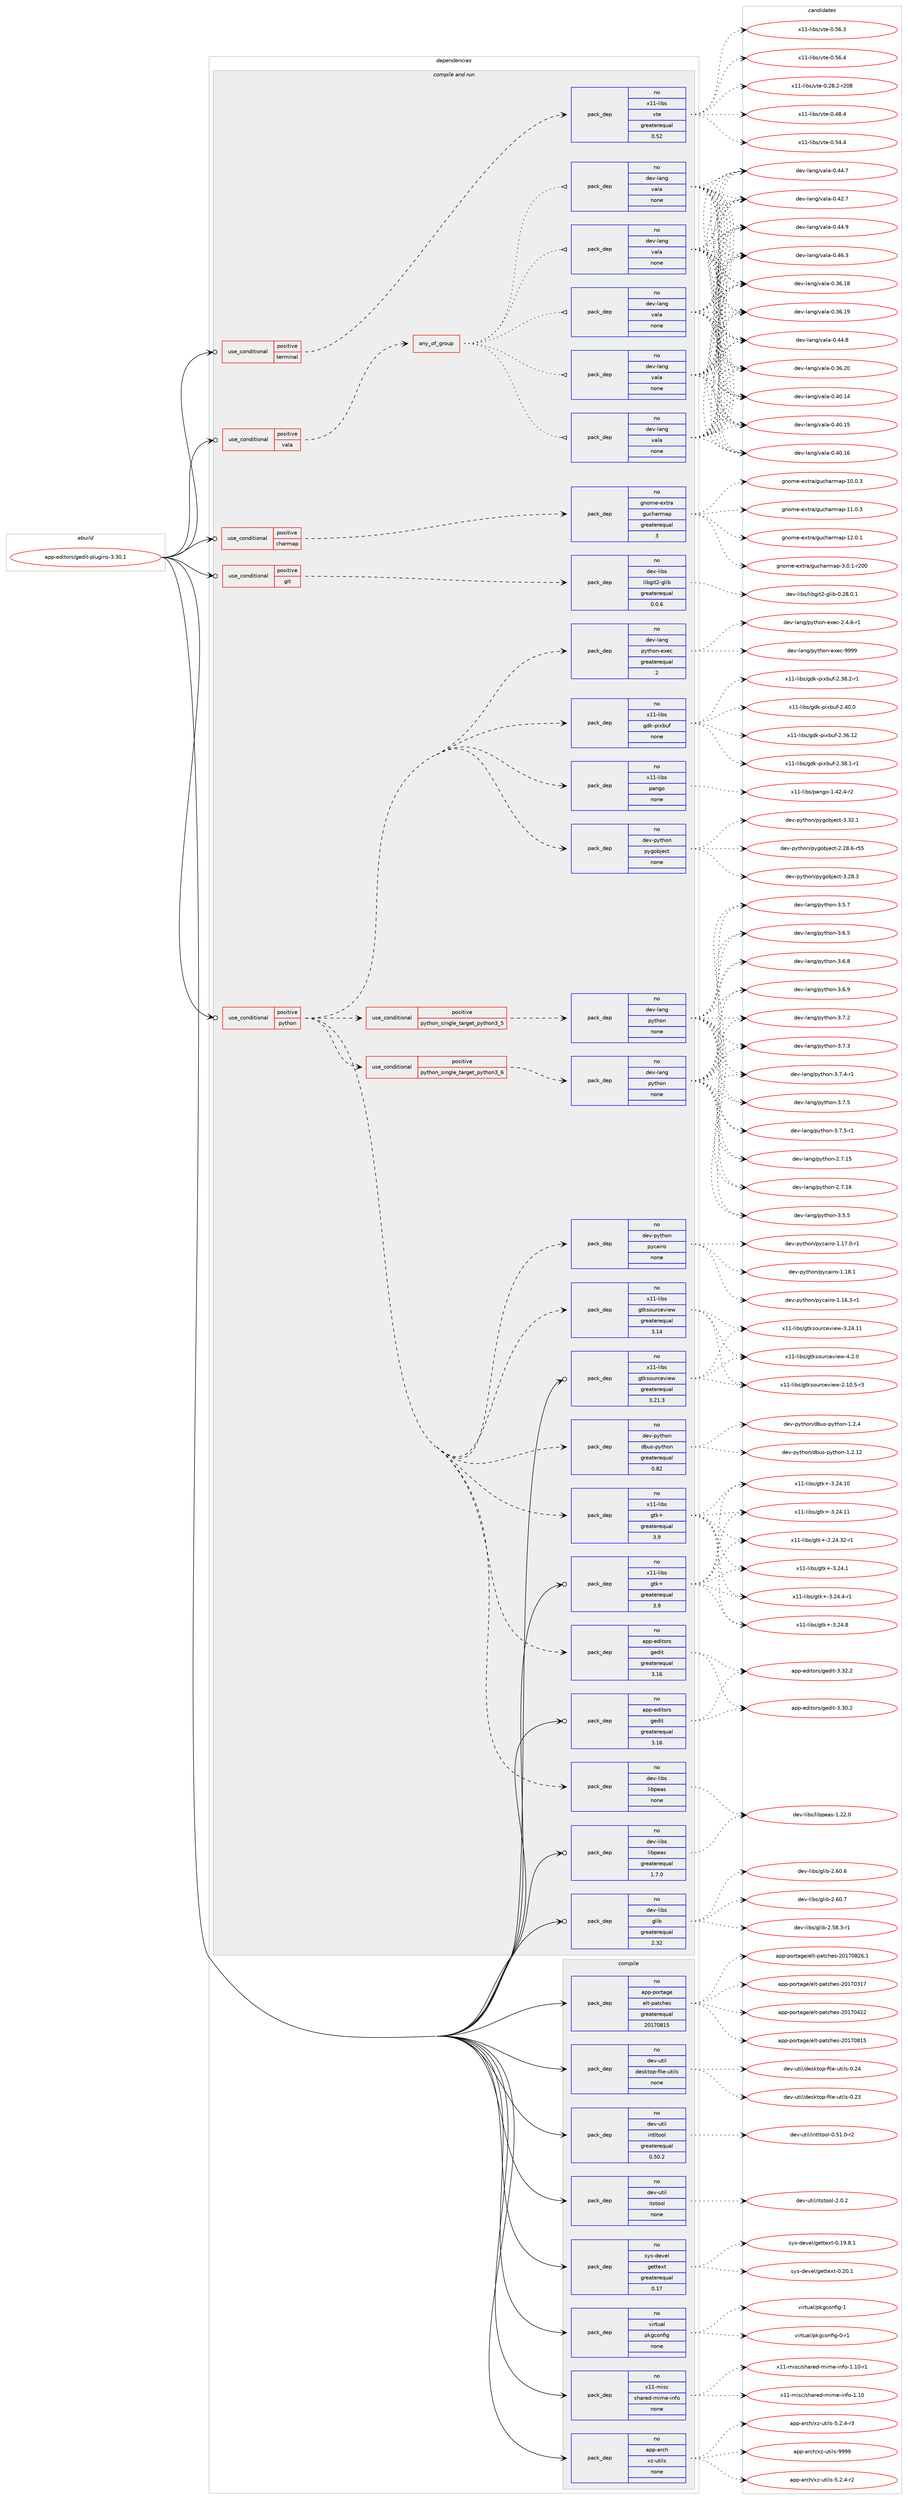 digraph prolog {

# *************
# Graph options
# *************

newrank=true;
concentrate=true;
compound=true;
graph [rankdir=LR,fontname=Helvetica,fontsize=10,ranksep=1.5];#, ranksep=2.5, nodesep=0.2];
edge  [arrowhead=vee];
node  [fontname=Helvetica,fontsize=10];

# **********
# The ebuild
# **********

subgraph cluster_leftcol {
color=gray;
rank=same;
label=<<i>ebuild</i>>;
id [label="app-editors/gedit-plugins-3.30.1", color=red, width=4, href="../app-editors/gedit-plugins-3.30.1.svg"];
}

# ****************
# The dependencies
# ****************

subgraph cluster_midcol {
color=gray;
label=<<i>dependencies</i>>;
subgraph cluster_compile {
fillcolor="#eeeeee";
style=filled;
label=<<i>compile</i>>;
subgraph pack357494 {
dependency480846 [label=<<TABLE BORDER="0" CELLBORDER="1" CELLSPACING="0" CELLPADDING="4" WIDTH="220"><TR><TD ROWSPAN="6" CELLPADDING="30">pack_dep</TD></TR><TR><TD WIDTH="110">no</TD></TR><TR><TD>app-arch</TD></TR><TR><TD>xz-utils</TD></TR><TR><TD>none</TD></TR><TR><TD></TD></TR></TABLE>>, shape=none, color=blue];
}
id:e -> dependency480846:w [weight=20,style="solid",arrowhead="vee"];
subgraph pack357495 {
dependency480847 [label=<<TABLE BORDER="0" CELLBORDER="1" CELLSPACING="0" CELLPADDING="4" WIDTH="220"><TR><TD ROWSPAN="6" CELLPADDING="30">pack_dep</TD></TR><TR><TD WIDTH="110">no</TD></TR><TR><TD>app-portage</TD></TR><TR><TD>elt-patches</TD></TR><TR><TD>greaterequal</TD></TR><TR><TD>20170815</TD></TR></TABLE>>, shape=none, color=blue];
}
id:e -> dependency480847:w [weight=20,style="solid",arrowhead="vee"];
subgraph pack357496 {
dependency480848 [label=<<TABLE BORDER="0" CELLBORDER="1" CELLSPACING="0" CELLPADDING="4" WIDTH="220"><TR><TD ROWSPAN="6" CELLPADDING="30">pack_dep</TD></TR><TR><TD WIDTH="110">no</TD></TR><TR><TD>dev-util</TD></TR><TR><TD>desktop-file-utils</TD></TR><TR><TD>none</TD></TR><TR><TD></TD></TR></TABLE>>, shape=none, color=blue];
}
id:e -> dependency480848:w [weight=20,style="solid",arrowhead="vee"];
subgraph pack357497 {
dependency480849 [label=<<TABLE BORDER="0" CELLBORDER="1" CELLSPACING="0" CELLPADDING="4" WIDTH="220"><TR><TD ROWSPAN="6" CELLPADDING="30">pack_dep</TD></TR><TR><TD WIDTH="110">no</TD></TR><TR><TD>dev-util</TD></TR><TR><TD>intltool</TD></TR><TR><TD>greaterequal</TD></TR><TR><TD>0.50.2</TD></TR></TABLE>>, shape=none, color=blue];
}
id:e -> dependency480849:w [weight=20,style="solid",arrowhead="vee"];
subgraph pack357498 {
dependency480850 [label=<<TABLE BORDER="0" CELLBORDER="1" CELLSPACING="0" CELLPADDING="4" WIDTH="220"><TR><TD ROWSPAN="6" CELLPADDING="30">pack_dep</TD></TR><TR><TD WIDTH="110">no</TD></TR><TR><TD>dev-util</TD></TR><TR><TD>itstool</TD></TR><TR><TD>none</TD></TR><TR><TD></TD></TR></TABLE>>, shape=none, color=blue];
}
id:e -> dependency480850:w [weight=20,style="solid",arrowhead="vee"];
subgraph pack357499 {
dependency480851 [label=<<TABLE BORDER="0" CELLBORDER="1" CELLSPACING="0" CELLPADDING="4" WIDTH="220"><TR><TD ROWSPAN="6" CELLPADDING="30">pack_dep</TD></TR><TR><TD WIDTH="110">no</TD></TR><TR><TD>sys-devel</TD></TR><TR><TD>gettext</TD></TR><TR><TD>greaterequal</TD></TR><TR><TD>0.17</TD></TR></TABLE>>, shape=none, color=blue];
}
id:e -> dependency480851:w [weight=20,style="solid",arrowhead="vee"];
subgraph pack357500 {
dependency480852 [label=<<TABLE BORDER="0" CELLBORDER="1" CELLSPACING="0" CELLPADDING="4" WIDTH="220"><TR><TD ROWSPAN="6" CELLPADDING="30">pack_dep</TD></TR><TR><TD WIDTH="110">no</TD></TR><TR><TD>virtual</TD></TR><TR><TD>pkgconfig</TD></TR><TR><TD>none</TD></TR><TR><TD></TD></TR></TABLE>>, shape=none, color=blue];
}
id:e -> dependency480852:w [weight=20,style="solid",arrowhead="vee"];
subgraph pack357501 {
dependency480853 [label=<<TABLE BORDER="0" CELLBORDER="1" CELLSPACING="0" CELLPADDING="4" WIDTH="220"><TR><TD ROWSPAN="6" CELLPADDING="30">pack_dep</TD></TR><TR><TD WIDTH="110">no</TD></TR><TR><TD>x11-misc</TD></TR><TR><TD>shared-mime-info</TD></TR><TR><TD>none</TD></TR><TR><TD></TD></TR></TABLE>>, shape=none, color=blue];
}
id:e -> dependency480853:w [weight=20,style="solid",arrowhead="vee"];
}
subgraph cluster_compileandrun {
fillcolor="#eeeeee";
style=filled;
label=<<i>compile and run</i>>;
subgraph cond114602 {
dependency480854 [label=<<TABLE BORDER="0" CELLBORDER="1" CELLSPACING="0" CELLPADDING="4"><TR><TD ROWSPAN="3" CELLPADDING="10">use_conditional</TD></TR><TR><TD>positive</TD></TR><TR><TD>charmap</TD></TR></TABLE>>, shape=none, color=red];
subgraph pack357502 {
dependency480855 [label=<<TABLE BORDER="0" CELLBORDER="1" CELLSPACING="0" CELLPADDING="4" WIDTH="220"><TR><TD ROWSPAN="6" CELLPADDING="30">pack_dep</TD></TR><TR><TD WIDTH="110">no</TD></TR><TR><TD>gnome-extra</TD></TR><TR><TD>gucharmap</TD></TR><TR><TD>greaterequal</TD></TR><TR><TD>3</TD></TR></TABLE>>, shape=none, color=blue];
}
dependency480854:e -> dependency480855:w [weight=20,style="dashed",arrowhead="vee"];
}
id:e -> dependency480854:w [weight=20,style="solid",arrowhead="odotvee"];
subgraph cond114603 {
dependency480856 [label=<<TABLE BORDER="0" CELLBORDER="1" CELLSPACING="0" CELLPADDING="4"><TR><TD ROWSPAN="3" CELLPADDING="10">use_conditional</TD></TR><TR><TD>positive</TD></TR><TR><TD>git</TD></TR></TABLE>>, shape=none, color=red];
subgraph pack357503 {
dependency480857 [label=<<TABLE BORDER="0" CELLBORDER="1" CELLSPACING="0" CELLPADDING="4" WIDTH="220"><TR><TD ROWSPAN="6" CELLPADDING="30">pack_dep</TD></TR><TR><TD WIDTH="110">no</TD></TR><TR><TD>dev-libs</TD></TR><TR><TD>libgit2-glib</TD></TR><TR><TD>greaterequal</TD></TR><TR><TD>0.0.6</TD></TR></TABLE>>, shape=none, color=blue];
}
dependency480856:e -> dependency480857:w [weight=20,style="dashed",arrowhead="vee"];
}
id:e -> dependency480856:w [weight=20,style="solid",arrowhead="odotvee"];
subgraph cond114604 {
dependency480858 [label=<<TABLE BORDER="0" CELLBORDER="1" CELLSPACING="0" CELLPADDING="4"><TR><TD ROWSPAN="3" CELLPADDING="10">use_conditional</TD></TR><TR><TD>positive</TD></TR><TR><TD>python</TD></TR></TABLE>>, shape=none, color=red];
subgraph cond114605 {
dependency480859 [label=<<TABLE BORDER="0" CELLBORDER="1" CELLSPACING="0" CELLPADDING="4"><TR><TD ROWSPAN="3" CELLPADDING="10">use_conditional</TD></TR><TR><TD>positive</TD></TR><TR><TD>python_single_target_python3_5</TD></TR></TABLE>>, shape=none, color=red];
subgraph pack357504 {
dependency480860 [label=<<TABLE BORDER="0" CELLBORDER="1" CELLSPACING="0" CELLPADDING="4" WIDTH="220"><TR><TD ROWSPAN="6" CELLPADDING="30">pack_dep</TD></TR><TR><TD WIDTH="110">no</TD></TR><TR><TD>dev-lang</TD></TR><TR><TD>python</TD></TR><TR><TD>none</TD></TR><TR><TD></TD></TR></TABLE>>, shape=none, color=blue];
}
dependency480859:e -> dependency480860:w [weight=20,style="dashed",arrowhead="vee"];
}
dependency480858:e -> dependency480859:w [weight=20,style="dashed",arrowhead="vee"];
subgraph cond114606 {
dependency480861 [label=<<TABLE BORDER="0" CELLBORDER="1" CELLSPACING="0" CELLPADDING="4"><TR><TD ROWSPAN="3" CELLPADDING="10">use_conditional</TD></TR><TR><TD>positive</TD></TR><TR><TD>python_single_target_python3_6</TD></TR></TABLE>>, shape=none, color=red];
subgraph pack357505 {
dependency480862 [label=<<TABLE BORDER="0" CELLBORDER="1" CELLSPACING="0" CELLPADDING="4" WIDTH="220"><TR><TD ROWSPAN="6" CELLPADDING="30">pack_dep</TD></TR><TR><TD WIDTH="110">no</TD></TR><TR><TD>dev-lang</TD></TR><TR><TD>python</TD></TR><TR><TD>none</TD></TR><TR><TD></TD></TR></TABLE>>, shape=none, color=blue];
}
dependency480861:e -> dependency480862:w [weight=20,style="dashed",arrowhead="vee"];
}
dependency480858:e -> dependency480861:w [weight=20,style="dashed",arrowhead="vee"];
subgraph pack357506 {
dependency480863 [label=<<TABLE BORDER="0" CELLBORDER="1" CELLSPACING="0" CELLPADDING="4" WIDTH="220"><TR><TD ROWSPAN="6" CELLPADDING="30">pack_dep</TD></TR><TR><TD WIDTH="110">no</TD></TR><TR><TD>dev-lang</TD></TR><TR><TD>python-exec</TD></TR><TR><TD>greaterequal</TD></TR><TR><TD>2</TD></TR></TABLE>>, shape=none, color=blue];
}
dependency480858:e -> dependency480863:w [weight=20,style="dashed",arrowhead="vee"];
subgraph pack357507 {
dependency480864 [label=<<TABLE BORDER="0" CELLBORDER="1" CELLSPACING="0" CELLPADDING="4" WIDTH="220"><TR><TD ROWSPAN="6" CELLPADDING="30">pack_dep</TD></TR><TR><TD WIDTH="110">no</TD></TR><TR><TD>app-editors</TD></TR><TR><TD>gedit</TD></TR><TR><TD>greaterequal</TD></TR><TR><TD>3.16</TD></TR></TABLE>>, shape=none, color=blue];
}
dependency480858:e -> dependency480864:w [weight=20,style="dashed",arrowhead="vee"];
subgraph pack357508 {
dependency480865 [label=<<TABLE BORDER="0" CELLBORDER="1" CELLSPACING="0" CELLPADDING="4" WIDTH="220"><TR><TD ROWSPAN="6" CELLPADDING="30">pack_dep</TD></TR><TR><TD WIDTH="110">no</TD></TR><TR><TD>dev-libs</TD></TR><TR><TD>libpeas</TD></TR><TR><TD>none</TD></TR><TR><TD></TD></TR></TABLE>>, shape=none, color=blue];
}
dependency480858:e -> dependency480865:w [weight=20,style="dashed",arrowhead="vee"];
subgraph pack357509 {
dependency480866 [label=<<TABLE BORDER="0" CELLBORDER="1" CELLSPACING="0" CELLPADDING="4" WIDTH="220"><TR><TD ROWSPAN="6" CELLPADDING="30">pack_dep</TD></TR><TR><TD WIDTH="110">no</TD></TR><TR><TD>dev-python</TD></TR><TR><TD>dbus-python</TD></TR><TR><TD>greaterequal</TD></TR><TR><TD>0.82</TD></TR></TABLE>>, shape=none, color=blue];
}
dependency480858:e -> dependency480866:w [weight=20,style="dashed",arrowhead="vee"];
subgraph pack357510 {
dependency480867 [label=<<TABLE BORDER="0" CELLBORDER="1" CELLSPACING="0" CELLPADDING="4" WIDTH="220"><TR><TD ROWSPAN="6" CELLPADDING="30">pack_dep</TD></TR><TR><TD WIDTH="110">no</TD></TR><TR><TD>dev-python</TD></TR><TR><TD>pycairo</TD></TR><TR><TD>none</TD></TR><TR><TD></TD></TR></TABLE>>, shape=none, color=blue];
}
dependency480858:e -> dependency480867:w [weight=20,style="dashed",arrowhead="vee"];
subgraph pack357511 {
dependency480868 [label=<<TABLE BORDER="0" CELLBORDER="1" CELLSPACING="0" CELLPADDING="4" WIDTH="220"><TR><TD ROWSPAN="6" CELLPADDING="30">pack_dep</TD></TR><TR><TD WIDTH="110">no</TD></TR><TR><TD>dev-python</TD></TR><TR><TD>pygobject</TD></TR><TR><TD>none</TD></TR><TR><TD></TD></TR></TABLE>>, shape=none, color=blue];
}
dependency480858:e -> dependency480868:w [weight=20,style="dashed",arrowhead="vee"];
subgraph pack357512 {
dependency480869 [label=<<TABLE BORDER="0" CELLBORDER="1" CELLSPACING="0" CELLPADDING="4" WIDTH="220"><TR><TD ROWSPAN="6" CELLPADDING="30">pack_dep</TD></TR><TR><TD WIDTH="110">no</TD></TR><TR><TD>x11-libs</TD></TR><TR><TD>gtk+</TD></TR><TR><TD>greaterequal</TD></TR><TR><TD>3.9</TD></TR></TABLE>>, shape=none, color=blue];
}
dependency480858:e -> dependency480869:w [weight=20,style="dashed",arrowhead="vee"];
subgraph pack357513 {
dependency480870 [label=<<TABLE BORDER="0" CELLBORDER="1" CELLSPACING="0" CELLPADDING="4" WIDTH="220"><TR><TD ROWSPAN="6" CELLPADDING="30">pack_dep</TD></TR><TR><TD WIDTH="110">no</TD></TR><TR><TD>x11-libs</TD></TR><TR><TD>gtksourceview</TD></TR><TR><TD>greaterequal</TD></TR><TR><TD>3.14</TD></TR></TABLE>>, shape=none, color=blue];
}
dependency480858:e -> dependency480870:w [weight=20,style="dashed",arrowhead="vee"];
subgraph pack357514 {
dependency480871 [label=<<TABLE BORDER="0" CELLBORDER="1" CELLSPACING="0" CELLPADDING="4" WIDTH="220"><TR><TD ROWSPAN="6" CELLPADDING="30">pack_dep</TD></TR><TR><TD WIDTH="110">no</TD></TR><TR><TD>x11-libs</TD></TR><TR><TD>pango</TD></TR><TR><TD>none</TD></TR><TR><TD></TD></TR></TABLE>>, shape=none, color=blue];
}
dependency480858:e -> dependency480871:w [weight=20,style="dashed",arrowhead="vee"];
subgraph pack357515 {
dependency480872 [label=<<TABLE BORDER="0" CELLBORDER="1" CELLSPACING="0" CELLPADDING="4" WIDTH="220"><TR><TD ROWSPAN="6" CELLPADDING="30">pack_dep</TD></TR><TR><TD WIDTH="110">no</TD></TR><TR><TD>x11-libs</TD></TR><TR><TD>gdk-pixbuf</TD></TR><TR><TD>none</TD></TR><TR><TD></TD></TR></TABLE>>, shape=none, color=blue];
}
dependency480858:e -> dependency480872:w [weight=20,style="dashed",arrowhead="vee"];
}
id:e -> dependency480858:w [weight=20,style="solid",arrowhead="odotvee"];
subgraph cond114607 {
dependency480873 [label=<<TABLE BORDER="0" CELLBORDER="1" CELLSPACING="0" CELLPADDING="4"><TR><TD ROWSPAN="3" CELLPADDING="10">use_conditional</TD></TR><TR><TD>positive</TD></TR><TR><TD>terminal</TD></TR></TABLE>>, shape=none, color=red];
subgraph pack357516 {
dependency480874 [label=<<TABLE BORDER="0" CELLBORDER="1" CELLSPACING="0" CELLPADDING="4" WIDTH="220"><TR><TD ROWSPAN="6" CELLPADDING="30">pack_dep</TD></TR><TR><TD WIDTH="110">no</TD></TR><TR><TD>x11-libs</TD></TR><TR><TD>vte</TD></TR><TR><TD>greaterequal</TD></TR><TR><TD>0.52</TD></TR></TABLE>>, shape=none, color=blue];
}
dependency480873:e -> dependency480874:w [weight=20,style="dashed",arrowhead="vee"];
}
id:e -> dependency480873:w [weight=20,style="solid",arrowhead="odotvee"];
subgraph cond114608 {
dependency480875 [label=<<TABLE BORDER="0" CELLBORDER="1" CELLSPACING="0" CELLPADDING="4"><TR><TD ROWSPAN="3" CELLPADDING="10">use_conditional</TD></TR><TR><TD>positive</TD></TR><TR><TD>vala</TD></TR></TABLE>>, shape=none, color=red];
subgraph any8444 {
dependency480876 [label=<<TABLE BORDER="0" CELLBORDER="1" CELLSPACING="0" CELLPADDING="4"><TR><TD CELLPADDING="10">any_of_group</TD></TR></TABLE>>, shape=none, color=red];subgraph pack357517 {
dependency480877 [label=<<TABLE BORDER="0" CELLBORDER="1" CELLSPACING="0" CELLPADDING="4" WIDTH="220"><TR><TD ROWSPAN="6" CELLPADDING="30">pack_dep</TD></TR><TR><TD WIDTH="110">no</TD></TR><TR><TD>dev-lang</TD></TR><TR><TD>vala</TD></TR><TR><TD>none</TD></TR><TR><TD></TD></TR></TABLE>>, shape=none, color=blue];
}
dependency480876:e -> dependency480877:w [weight=20,style="dotted",arrowhead="oinv"];
subgraph pack357518 {
dependency480878 [label=<<TABLE BORDER="0" CELLBORDER="1" CELLSPACING="0" CELLPADDING="4" WIDTH="220"><TR><TD ROWSPAN="6" CELLPADDING="30">pack_dep</TD></TR><TR><TD WIDTH="110">no</TD></TR><TR><TD>dev-lang</TD></TR><TR><TD>vala</TD></TR><TR><TD>none</TD></TR><TR><TD></TD></TR></TABLE>>, shape=none, color=blue];
}
dependency480876:e -> dependency480878:w [weight=20,style="dotted",arrowhead="oinv"];
subgraph pack357519 {
dependency480879 [label=<<TABLE BORDER="0" CELLBORDER="1" CELLSPACING="0" CELLPADDING="4" WIDTH="220"><TR><TD ROWSPAN="6" CELLPADDING="30">pack_dep</TD></TR><TR><TD WIDTH="110">no</TD></TR><TR><TD>dev-lang</TD></TR><TR><TD>vala</TD></TR><TR><TD>none</TD></TR><TR><TD></TD></TR></TABLE>>, shape=none, color=blue];
}
dependency480876:e -> dependency480879:w [weight=20,style="dotted",arrowhead="oinv"];
subgraph pack357520 {
dependency480880 [label=<<TABLE BORDER="0" CELLBORDER="1" CELLSPACING="0" CELLPADDING="4" WIDTH="220"><TR><TD ROWSPAN="6" CELLPADDING="30">pack_dep</TD></TR><TR><TD WIDTH="110">no</TD></TR><TR><TD>dev-lang</TD></TR><TR><TD>vala</TD></TR><TR><TD>none</TD></TR><TR><TD></TD></TR></TABLE>>, shape=none, color=blue];
}
dependency480876:e -> dependency480880:w [weight=20,style="dotted",arrowhead="oinv"];
subgraph pack357521 {
dependency480881 [label=<<TABLE BORDER="0" CELLBORDER="1" CELLSPACING="0" CELLPADDING="4" WIDTH="220"><TR><TD ROWSPAN="6" CELLPADDING="30">pack_dep</TD></TR><TR><TD WIDTH="110">no</TD></TR><TR><TD>dev-lang</TD></TR><TR><TD>vala</TD></TR><TR><TD>none</TD></TR><TR><TD></TD></TR></TABLE>>, shape=none, color=blue];
}
dependency480876:e -> dependency480881:w [weight=20,style="dotted",arrowhead="oinv"];
}
dependency480875:e -> dependency480876:w [weight=20,style="dashed",arrowhead="vee"];
}
id:e -> dependency480875:w [weight=20,style="solid",arrowhead="odotvee"];
subgraph pack357522 {
dependency480882 [label=<<TABLE BORDER="0" CELLBORDER="1" CELLSPACING="0" CELLPADDING="4" WIDTH="220"><TR><TD ROWSPAN="6" CELLPADDING="30">pack_dep</TD></TR><TR><TD WIDTH="110">no</TD></TR><TR><TD>app-editors</TD></TR><TR><TD>gedit</TD></TR><TR><TD>greaterequal</TD></TR><TR><TD>3.16</TD></TR></TABLE>>, shape=none, color=blue];
}
id:e -> dependency480882:w [weight=20,style="solid",arrowhead="odotvee"];
subgraph pack357523 {
dependency480883 [label=<<TABLE BORDER="0" CELLBORDER="1" CELLSPACING="0" CELLPADDING="4" WIDTH="220"><TR><TD ROWSPAN="6" CELLPADDING="30">pack_dep</TD></TR><TR><TD WIDTH="110">no</TD></TR><TR><TD>dev-libs</TD></TR><TR><TD>glib</TD></TR><TR><TD>greaterequal</TD></TR><TR><TD>2.32</TD></TR></TABLE>>, shape=none, color=blue];
}
id:e -> dependency480883:w [weight=20,style="solid",arrowhead="odotvee"];
subgraph pack357524 {
dependency480884 [label=<<TABLE BORDER="0" CELLBORDER="1" CELLSPACING="0" CELLPADDING="4" WIDTH="220"><TR><TD ROWSPAN="6" CELLPADDING="30">pack_dep</TD></TR><TR><TD WIDTH="110">no</TD></TR><TR><TD>dev-libs</TD></TR><TR><TD>libpeas</TD></TR><TR><TD>greaterequal</TD></TR><TR><TD>1.7.0</TD></TR></TABLE>>, shape=none, color=blue];
}
id:e -> dependency480884:w [weight=20,style="solid",arrowhead="odotvee"];
subgraph pack357525 {
dependency480885 [label=<<TABLE BORDER="0" CELLBORDER="1" CELLSPACING="0" CELLPADDING="4" WIDTH="220"><TR><TD ROWSPAN="6" CELLPADDING="30">pack_dep</TD></TR><TR><TD WIDTH="110">no</TD></TR><TR><TD>x11-libs</TD></TR><TR><TD>gtk+</TD></TR><TR><TD>greaterequal</TD></TR><TR><TD>3.9</TD></TR></TABLE>>, shape=none, color=blue];
}
id:e -> dependency480885:w [weight=20,style="solid",arrowhead="odotvee"];
subgraph pack357526 {
dependency480886 [label=<<TABLE BORDER="0" CELLBORDER="1" CELLSPACING="0" CELLPADDING="4" WIDTH="220"><TR><TD ROWSPAN="6" CELLPADDING="30">pack_dep</TD></TR><TR><TD WIDTH="110">no</TD></TR><TR><TD>x11-libs</TD></TR><TR><TD>gtksourceview</TD></TR><TR><TD>greaterequal</TD></TR><TR><TD>3.21.3</TD></TR></TABLE>>, shape=none, color=blue];
}
id:e -> dependency480886:w [weight=20,style="solid",arrowhead="odotvee"];
}
subgraph cluster_run {
fillcolor="#eeeeee";
style=filled;
label=<<i>run</i>>;
}
}

# **************
# The candidates
# **************

subgraph cluster_choices {
rank=same;
color=gray;
label=<<i>candidates</i>>;

subgraph choice357494 {
color=black;
nodesep=1;
choice9711211245971149910447120122451171161051081154553465046524511450 [label="app-arch/xz-utils-5.2.4-r2", color=red, width=4,href="../app-arch/xz-utils-5.2.4-r2.svg"];
choice9711211245971149910447120122451171161051081154553465046524511451 [label="app-arch/xz-utils-5.2.4-r3", color=red, width=4,href="../app-arch/xz-utils-5.2.4-r3.svg"];
choice9711211245971149910447120122451171161051081154557575757 [label="app-arch/xz-utils-9999", color=red, width=4,href="../app-arch/xz-utils-9999.svg"];
dependency480846:e -> choice9711211245971149910447120122451171161051081154553465046524511450:w [style=dotted,weight="100"];
dependency480846:e -> choice9711211245971149910447120122451171161051081154553465046524511451:w [style=dotted,weight="100"];
dependency480846:e -> choice9711211245971149910447120122451171161051081154557575757:w [style=dotted,weight="100"];
}
subgraph choice357495 {
color=black;
nodesep=1;
choice97112112451121111141169710310147101108116451129711699104101115455048495548514955 [label="app-portage/elt-patches-20170317", color=red, width=4,href="../app-portage/elt-patches-20170317.svg"];
choice97112112451121111141169710310147101108116451129711699104101115455048495548525050 [label="app-portage/elt-patches-20170422", color=red, width=4,href="../app-portage/elt-patches-20170422.svg"];
choice97112112451121111141169710310147101108116451129711699104101115455048495548564953 [label="app-portage/elt-patches-20170815", color=red, width=4,href="../app-portage/elt-patches-20170815.svg"];
choice971121124511211111411697103101471011081164511297116991041011154550484955485650544649 [label="app-portage/elt-patches-20170826.1", color=red, width=4,href="../app-portage/elt-patches-20170826.1.svg"];
dependency480847:e -> choice97112112451121111141169710310147101108116451129711699104101115455048495548514955:w [style=dotted,weight="100"];
dependency480847:e -> choice97112112451121111141169710310147101108116451129711699104101115455048495548525050:w [style=dotted,weight="100"];
dependency480847:e -> choice97112112451121111141169710310147101108116451129711699104101115455048495548564953:w [style=dotted,weight="100"];
dependency480847:e -> choice971121124511211111411697103101471011081164511297116991041011154550484955485650544649:w [style=dotted,weight="100"];
}
subgraph choice357496 {
color=black;
nodesep=1;
choice100101118451171161051084710010111510711611111245102105108101451171161051081154548465051 [label="dev-util/desktop-file-utils-0.23", color=red, width=4,href="../dev-util/desktop-file-utils-0.23.svg"];
choice100101118451171161051084710010111510711611111245102105108101451171161051081154548465052 [label="dev-util/desktop-file-utils-0.24", color=red, width=4,href="../dev-util/desktop-file-utils-0.24.svg"];
dependency480848:e -> choice100101118451171161051084710010111510711611111245102105108101451171161051081154548465051:w [style=dotted,weight="100"];
dependency480848:e -> choice100101118451171161051084710010111510711611111245102105108101451171161051081154548465052:w [style=dotted,weight="100"];
}
subgraph choice357497 {
color=black;
nodesep=1;
choice1001011184511711610510847105110116108116111111108454846534946484511450 [label="dev-util/intltool-0.51.0-r2", color=red, width=4,href="../dev-util/intltool-0.51.0-r2.svg"];
dependency480849:e -> choice1001011184511711610510847105110116108116111111108454846534946484511450:w [style=dotted,weight="100"];
}
subgraph choice357498 {
color=black;
nodesep=1;
choice1001011184511711610510847105116115116111111108455046484650 [label="dev-util/itstool-2.0.2", color=red, width=4,href="../dev-util/itstool-2.0.2.svg"];
dependency480850:e -> choice1001011184511711610510847105116115116111111108455046484650:w [style=dotted,weight="100"];
}
subgraph choice357499 {
color=black;
nodesep=1;
choice1151211154510010111810110847103101116116101120116454846495746564649 [label="sys-devel/gettext-0.19.8.1", color=red, width=4,href="../sys-devel/gettext-0.19.8.1.svg"];
choice115121115451001011181011084710310111611610112011645484650484649 [label="sys-devel/gettext-0.20.1", color=red, width=4,href="../sys-devel/gettext-0.20.1.svg"];
dependency480851:e -> choice1151211154510010111810110847103101116116101120116454846495746564649:w [style=dotted,weight="100"];
dependency480851:e -> choice115121115451001011181011084710310111611610112011645484650484649:w [style=dotted,weight="100"];
}
subgraph choice357500 {
color=black;
nodesep=1;
choice11810511411611797108471121071039911111010210510345484511449 [label="virtual/pkgconfig-0-r1", color=red, width=4,href="../virtual/pkgconfig-0-r1.svg"];
choice1181051141161179710847112107103991111101021051034549 [label="virtual/pkgconfig-1", color=red, width=4,href="../virtual/pkgconfig-1.svg"];
dependency480852:e -> choice11810511411611797108471121071039911111010210510345484511449:w [style=dotted,weight="100"];
dependency480852:e -> choice1181051141161179710847112107103991111101021051034549:w [style=dotted,weight="100"];
}
subgraph choice357501 {
color=black;
nodesep=1;
choice12049494510910511599471151049711410110045109105109101451051101021114549464948 [label="x11-misc/shared-mime-info-1.10", color=red, width=4,href="../x11-misc/shared-mime-info-1.10.svg"];
choice120494945109105115994711510497114101100451091051091014510511010211145494649484511449 [label="x11-misc/shared-mime-info-1.10-r1", color=red, width=4,href="../x11-misc/shared-mime-info-1.10-r1.svg"];
dependency480853:e -> choice12049494510910511599471151049711410110045109105109101451051101021114549464948:w [style=dotted,weight="100"];
dependency480853:e -> choice120494945109105115994711510497114101100451091051091014510511010211145494649484511449:w [style=dotted,weight="100"];
}
subgraph choice357502 {
color=black;
nodesep=1;
choice10311011110910145101120116114974710311799104971141099711245494846484651 [label="gnome-extra/gucharmap-10.0.3", color=red, width=4,href="../gnome-extra/gucharmap-10.0.3.svg"];
choice10311011110910145101120116114974710311799104971141099711245494946484651 [label="gnome-extra/gucharmap-11.0.3", color=red, width=4,href="../gnome-extra/gucharmap-11.0.3.svg"];
choice10311011110910145101120116114974710311799104971141099711245495046484649 [label="gnome-extra/gucharmap-12.0.1", color=red, width=4,href="../gnome-extra/gucharmap-12.0.1.svg"];
choice10311011110910145101120116114974710311799104971141099711245514648464945114504848 [label="gnome-extra/gucharmap-3.0.1-r200", color=red, width=4,href="../gnome-extra/gucharmap-3.0.1-r200.svg"];
dependency480855:e -> choice10311011110910145101120116114974710311799104971141099711245494846484651:w [style=dotted,weight="100"];
dependency480855:e -> choice10311011110910145101120116114974710311799104971141099711245494946484651:w [style=dotted,weight="100"];
dependency480855:e -> choice10311011110910145101120116114974710311799104971141099711245495046484649:w [style=dotted,weight="100"];
dependency480855:e -> choice10311011110910145101120116114974710311799104971141099711245514648464945114504848:w [style=dotted,weight="100"];
}
subgraph choice357503 {
color=black;
nodesep=1;
choice10010111845108105981154710810598103105116504510310810598454846505646484649 [label="dev-libs/libgit2-glib-0.28.0.1", color=red, width=4,href="../dev-libs/libgit2-glib-0.28.0.1.svg"];
dependency480857:e -> choice10010111845108105981154710810598103105116504510310810598454846505646484649:w [style=dotted,weight="100"];
}
subgraph choice357504 {
color=black;
nodesep=1;
choice10010111845108971101034711212111610411111045504655464953 [label="dev-lang/python-2.7.15", color=red, width=4,href="../dev-lang/python-2.7.15.svg"];
choice10010111845108971101034711212111610411111045504655464954 [label="dev-lang/python-2.7.16", color=red, width=4,href="../dev-lang/python-2.7.16.svg"];
choice100101118451089711010347112121116104111110455146534653 [label="dev-lang/python-3.5.5", color=red, width=4,href="../dev-lang/python-3.5.5.svg"];
choice100101118451089711010347112121116104111110455146534655 [label="dev-lang/python-3.5.7", color=red, width=4,href="../dev-lang/python-3.5.7.svg"];
choice100101118451089711010347112121116104111110455146544653 [label="dev-lang/python-3.6.5", color=red, width=4,href="../dev-lang/python-3.6.5.svg"];
choice100101118451089711010347112121116104111110455146544656 [label="dev-lang/python-3.6.8", color=red, width=4,href="../dev-lang/python-3.6.8.svg"];
choice100101118451089711010347112121116104111110455146544657 [label="dev-lang/python-3.6.9", color=red, width=4,href="../dev-lang/python-3.6.9.svg"];
choice100101118451089711010347112121116104111110455146554650 [label="dev-lang/python-3.7.2", color=red, width=4,href="../dev-lang/python-3.7.2.svg"];
choice100101118451089711010347112121116104111110455146554651 [label="dev-lang/python-3.7.3", color=red, width=4,href="../dev-lang/python-3.7.3.svg"];
choice1001011184510897110103471121211161041111104551465546524511449 [label="dev-lang/python-3.7.4-r1", color=red, width=4,href="../dev-lang/python-3.7.4-r1.svg"];
choice100101118451089711010347112121116104111110455146554653 [label="dev-lang/python-3.7.5", color=red, width=4,href="../dev-lang/python-3.7.5.svg"];
choice1001011184510897110103471121211161041111104551465546534511449 [label="dev-lang/python-3.7.5-r1", color=red, width=4,href="../dev-lang/python-3.7.5-r1.svg"];
dependency480860:e -> choice10010111845108971101034711212111610411111045504655464953:w [style=dotted,weight="100"];
dependency480860:e -> choice10010111845108971101034711212111610411111045504655464954:w [style=dotted,weight="100"];
dependency480860:e -> choice100101118451089711010347112121116104111110455146534653:w [style=dotted,weight="100"];
dependency480860:e -> choice100101118451089711010347112121116104111110455146534655:w [style=dotted,weight="100"];
dependency480860:e -> choice100101118451089711010347112121116104111110455146544653:w [style=dotted,weight="100"];
dependency480860:e -> choice100101118451089711010347112121116104111110455146544656:w [style=dotted,weight="100"];
dependency480860:e -> choice100101118451089711010347112121116104111110455146544657:w [style=dotted,weight="100"];
dependency480860:e -> choice100101118451089711010347112121116104111110455146554650:w [style=dotted,weight="100"];
dependency480860:e -> choice100101118451089711010347112121116104111110455146554651:w [style=dotted,weight="100"];
dependency480860:e -> choice1001011184510897110103471121211161041111104551465546524511449:w [style=dotted,weight="100"];
dependency480860:e -> choice100101118451089711010347112121116104111110455146554653:w [style=dotted,weight="100"];
dependency480860:e -> choice1001011184510897110103471121211161041111104551465546534511449:w [style=dotted,weight="100"];
}
subgraph choice357505 {
color=black;
nodesep=1;
choice10010111845108971101034711212111610411111045504655464953 [label="dev-lang/python-2.7.15", color=red, width=4,href="../dev-lang/python-2.7.15.svg"];
choice10010111845108971101034711212111610411111045504655464954 [label="dev-lang/python-2.7.16", color=red, width=4,href="../dev-lang/python-2.7.16.svg"];
choice100101118451089711010347112121116104111110455146534653 [label="dev-lang/python-3.5.5", color=red, width=4,href="../dev-lang/python-3.5.5.svg"];
choice100101118451089711010347112121116104111110455146534655 [label="dev-lang/python-3.5.7", color=red, width=4,href="../dev-lang/python-3.5.7.svg"];
choice100101118451089711010347112121116104111110455146544653 [label="dev-lang/python-3.6.5", color=red, width=4,href="../dev-lang/python-3.6.5.svg"];
choice100101118451089711010347112121116104111110455146544656 [label="dev-lang/python-3.6.8", color=red, width=4,href="../dev-lang/python-3.6.8.svg"];
choice100101118451089711010347112121116104111110455146544657 [label="dev-lang/python-3.6.9", color=red, width=4,href="../dev-lang/python-3.6.9.svg"];
choice100101118451089711010347112121116104111110455146554650 [label="dev-lang/python-3.7.2", color=red, width=4,href="../dev-lang/python-3.7.2.svg"];
choice100101118451089711010347112121116104111110455146554651 [label="dev-lang/python-3.7.3", color=red, width=4,href="../dev-lang/python-3.7.3.svg"];
choice1001011184510897110103471121211161041111104551465546524511449 [label="dev-lang/python-3.7.4-r1", color=red, width=4,href="../dev-lang/python-3.7.4-r1.svg"];
choice100101118451089711010347112121116104111110455146554653 [label="dev-lang/python-3.7.5", color=red, width=4,href="../dev-lang/python-3.7.5.svg"];
choice1001011184510897110103471121211161041111104551465546534511449 [label="dev-lang/python-3.7.5-r1", color=red, width=4,href="../dev-lang/python-3.7.5-r1.svg"];
dependency480862:e -> choice10010111845108971101034711212111610411111045504655464953:w [style=dotted,weight="100"];
dependency480862:e -> choice10010111845108971101034711212111610411111045504655464954:w [style=dotted,weight="100"];
dependency480862:e -> choice100101118451089711010347112121116104111110455146534653:w [style=dotted,weight="100"];
dependency480862:e -> choice100101118451089711010347112121116104111110455146534655:w [style=dotted,weight="100"];
dependency480862:e -> choice100101118451089711010347112121116104111110455146544653:w [style=dotted,weight="100"];
dependency480862:e -> choice100101118451089711010347112121116104111110455146544656:w [style=dotted,weight="100"];
dependency480862:e -> choice100101118451089711010347112121116104111110455146544657:w [style=dotted,weight="100"];
dependency480862:e -> choice100101118451089711010347112121116104111110455146554650:w [style=dotted,weight="100"];
dependency480862:e -> choice100101118451089711010347112121116104111110455146554651:w [style=dotted,weight="100"];
dependency480862:e -> choice1001011184510897110103471121211161041111104551465546524511449:w [style=dotted,weight="100"];
dependency480862:e -> choice100101118451089711010347112121116104111110455146554653:w [style=dotted,weight="100"];
dependency480862:e -> choice1001011184510897110103471121211161041111104551465546534511449:w [style=dotted,weight="100"];
}
subgraph choice357506 {
color=black;
nodesep=1;
choice10010111845108971101034711212111610411111045101120101994550465246544511449 [label="dev-lang/python-exec-2.4.6-r1", color=red, width=4,href="../dev-lang/python-exec-2.4.6-r1.svg"];
choice10010111845108971101034711212111610411111045101120101994557575757 [label="dev-lang/python-exec-9999", color=red, width=4,href="../dev-lang/python-exec-9999.svg"];
dependency480863:e -> choice10010111845108971101034711212111610411111045101120101994550465246544511449:w [style=dotted,weight="100"];
dependency480863:e -> choice10010111845108971101034711212111610411111045101120101994557575757:w [style=dotted,weight="100"];
}
subgraph choice357507 {
color=black;
nodesep=1;
choice97112112451011001051161111141154710310110010511645514651484650 [label="app-editors/gedit-3.30.2", color=red, width=4,href="../app-editors/gedit-3.30.2.svg"];
choice97112112451011001051161111141154710310110010511645514651504650 [label="app-editors/gedit-3.32.2", color=red, width=4,href="../app-editors/gedit-3.32.2.svg"];
dependency480864:e -> choice97112112451011001051161111141154710310110010511645514651484650:w [style=dotted,weight="100"];
dependency480864:e -> choice97112112451011001051161111141154710310110010511645514651504650:w [style=dotted,weight="100"];
}
subgraph choice357508 {
color=black;
nodesep=1;
choice100101118451081059811547108105981121019711545494650504648 [label="dev-libs/libpeas-1.22.0", color=red, width=4,href="../dev-libs/libpeas-1.22.0.svg"];
dependency480865:e -> choice100101118451081059811547108105981121019711545494650504648:w [style=dotted,weight="100"];
}
subgraph choice357509 {
color=black;
nodesep=1;
choice1001011184511212111610411111047100981171154511212111610411111045494650464950 [label="dev-python/dbus-python-1.2.12", color=red, width=4,href="../dev-python/dbus-python-1.2.12.svg"];
choice10010111845112121116104111110471009811711545112121116104111110454946504652 [label="dev-python/dbus-python-1.2.4", color=red, width=4,href="../dev-python/dbus-python-1.2.4.svg"];
dependency480866:e -> choice1001011184511212111610411111047100981171154511212111610411111045494650464950:w [style=dotted,weight="100"];
dependency480866:e -> choice10010111845112121116104111110471009811711545112121116104111110454946504652:w [style=dotted,weight="100"];
}
subgraph choice357510 {
color=black;
nodesep=1;
choice10010111845112121116104111110471121219997105114111454946495446514511449 [label="dev-python/pycairo-1.16.3-r1", color=red, width=4,href="../dev-python/pycairo-1.16.3-r1.svg"];
choice10010111845112121116104111110471121219997105114111454946495546484511449 [label="dev-python/pycairo-1.17.0-r1", color=red, width=4,href="../dev-python/pycairo-1.17.0-r1.svg"];
choice1001011184511212111610411111047112121999710511411145494649564649 [label="dev-python/pycairo-1.18.1", color=red, width=4,href="../dev-python/pycairo-1.18.1.svg"];
dependency480867:e -> choice10010111845112121116104111110471121219997105114111454946495446514511449:w [style=dotted,weight="100"];
dependency480867:e -> choice10010111845112121116104111110471121219997105114111454946495546484511449:w [style=dotted,weight="100"];
dependency480867:e -> choice1001011184511212111610411111047112121999710511411145494649564649:w [style=dotted,weight="100"];
}
subgraph choice357511 {
color=black;
nodesep=1;
choice1001011184511212111610411111047112121103111981061019911645504650564654451145353 [label="dev-python/pygobject-2.28.6-r55", color=red, width=4,href="../dev-python/pygobject-2.28.6-r55.svg"];
choice1001011184511212111610411111047112121103111981061019911645514650564651 [label="dev-python/pygobject-3.28.3", color=red, width=4,href="../dev-python/pygobject-3.28.3.svg"];
choice1001011184511212111610411111047112121103111981061019911645514651504649 [label="dev-python/pygobject-3.32.1", color=red, width=4,href="../dev-python/pygobject-3.32.1.svg"];
dependency480868:e -> choice1001011184511212111610411111047112121103111981061019911645504650564654451145353:w [style=dotted,weight="100"];
dependency480868:e -> choice1001011184511212111610411111047112121103111981061019911645514650564651:w [style=dotted,weight="100"];
dependency480868:e -> choice1001011184511212111610411111047112121103111981061019911645514651504649:w [style=dotted,weight="100"];
}
subgraph choice357512 {
color=black;
nodesep=1;
choice12049494510810598115471031161074345504650524651504511449 [label="x11-libs/gtk+-2.24.32-r1", color=red, width=4,href="../x11-libs/gtk+-2.24.32-r1.svg"];
choice12049494510810598115471031161074345514650524649 [label="x11-libs/gtk+-3.24.1", color=red, width=4,href="../x11-libs/gtk+-3.24.1.svg"];
choice1204949451081059811547103116107434551465052464948 [label="x11-libs/gtk+-3.24.10", color=red, width=4,href="../x11-libs/gtk+-3.24.10.svg"];
choice1204949451081059811547103116107434551465052464949 [label="x11-libs/gtk+-3.24.11", color=red, width=4,href="../x11-libs/gtk+-3.24.11.svg"];
choice120494945108105981154710311610743455146505246524511449 [label="x11-libs/gtk+-3.24.4-r1", color=red, width=4,href="../x11-libs/gtk+-3.24.4-r1.svg"];
choice12049494510810598115471031161074345514650524656 [label="x11-libs/gtk+-3.24.8", color=red, width=4,href="../x11-libs/gtk+-3.24.8.svg"];
dependency480869:e -> choice12049494510810598115471031161074345504650524651504511449:w [style=dotted,weight="100"];
dependency480869:e -> choice12049494510810598115471031161074345514650524649:w [style=dotted,weight="100"];
dependency480869:e -> choice1204949451081059811547103116107434551465052464948:w [style=dotted,weight="100"];
dependency480869:e -> choice1204949451081059811547103116107434551465052464949:w [style=dotted,weight="100"];
dependency480869:e -> choice120494945108105981154710311610743455146505246524511449:w [style=dotted,weight="100"];
dependency480869:e -> choice12049494510810598115471031161074345514650524656:w [style=dotted,weight="100"];
}
subgraph choice357513 {
color=black;
nodesep=1;
choice120494945108105981154710311610711511111711499101118105101119455046494846534511451 [label="x11-libs/gtksourceview-2.10.5-r3", color=red, width=4,href="../x11-libs/gtksourceview-2.10.5-r3.svg"];
choice1204949451081059811547103116107115111117114991011181051011194551465052464949 [label="x11-libs/gtksourceview-3.24.11", color=red, width=4,href="../x11-libs/gtksourceview-3.24.11.svg"];
choice120494945108105981154710311610711511111711499101118105101119455246504648 [label="x11-libs/gtksourceview-4.2.0", color=red, width=4,href="../x11-libs/gtksourceview-4.2.0.svg"];
dependency480870:e -> choice120494945108105981154710311610711511111711499101118105101119455046494846534511451:w [style=dotted,weight="100"];
dependency480870:e -> choice1204949451081059811547103116107115111117114991011181051011194551465052464949:w [style=dotted,weight="100"];
dependency480870:e -> choice120494945108105981154710311610711511111711499101118105101119455246504648:w [style=dotted,weight="100"];
}
subgraph choice357514 {
color=black;
nodesep=1;
choice120494945108105981154711297110103111454946525046524511450 [label="x11-libs/pango-1.42.4-r2", color=red, width=4,href="../x11-libs/pango-1.42.4-r2.svg"];
dependency480871:e -> choice120494945108105981154711297110103111454946525046524511450:w [style=dotted,weight="100"];
}
subgraph choice357515 {
color=black;
nodesep=1;
choice120494945108105981154710310010745112105120981171024550465154464950 [label="x11-libs/gdk-pixbuf-2.36.12", color=red, width=4,href="../x11-libs/gdk-pixbuf-2.36.12.svg"];
choice12049494510810598115471031001074511210512098117102455046515646494511449 [label="x11-libs/gdk-pixbuf-2.38.1-r1", color=red, width=4,href="../x11-libs/gdk-pixbuf-2.38.1-r1.svg"];
choice12049494510810598115471031001074511210512098117102455046515646504511449 [label="x11-libs/gdk-pixbuf-2.38.2-r1", color=red, width=4,href="../x11-libs/gdk-pixbuf-2.38.2-r1.svg"];
choice1204949451081059811547103100107451121051209811710245504652484648 [label="x11-libs/gdk-pixbuf-2.40.0", color=red, width=4,href="../x11-libs/gdk-pixbuf-2.40.0.svg"];
dependency480872:e -> choice120494945108105981154710310010745112105120981171024550465154464950:w [style=dotted,weight="100"];
dependency480872:e -> choice12049494510810598115471031001074511210512098117102455046515646494511449:w [style=dotted,weight="100"];
dependency480872:e -> choice12049494510810598115471031001074511210512098117102455046515646504511449:w [style=dotted,weight="100"];
dependency480872:e -> choice1204949451081059811547103100107451121051209811710245504652484648:w [style=dotted,weight="100"];
}
subgraph choice357516 {
color=black;
nodesep=1;
choice12049494510810598115471181161014548465056465045114504856 [label="x11-libs/vte-0.28.2-r208", color=red, width=4,href="../x11-libs/vte-0.28.2-r208.svg"];
choice120494945108105981154711811610145484652564652 [label="x11-libs/vte-0.48.4", color=red, width=4,href="../x11-libs/vte-0.48.4.svg"];
choice120494945108105981154711811610145484653524652 [label="x11-libs/vte-0.54.4", color=red, width=4,href="../x11-libs/vte-0.54.4.svg"];
choice120494945108105981154711811610145484653544651 [label="x11-libs/vte-0.56.3", color=red, width=4,href="../x11-libs/vte-0.56.3.svg"];
choice120494945108105981154711811610145484653544652 [label="x11-libs/vte-0.56.4", color=red, width=4,href="../x11-libs/vte-0.56.4.svg"];
dependency480874:e -> choice12049494510810598115471181161014548465056465045114504856:w [style=dotted,weight="100"];
dependency480874:e -> choice120494945108105981154711811610145484652564652:w [style=dotted,weight="100"];
dependency480874:e -> choice120494945108105981154711811610145484653524652:w [style=dotted,weight="100"];
dependency480874:e -> choice120494945108105981154711811610145484653544651:w [style=dotted,weight="100"];
dependency480874:e -> choice120494945108105981154711811610145484653544652:w [style=dotted,weight="100"];
}
subgraph choice357517 {
color=black;
nodesep=1;
choice10010111845108971101034711897108974548465154464956 [label="dev-lang/vala-0.36.18", color=red, width=4,href="../dev-lang/vala-0.36.18.svg"];
choice10010111845108971101034711897108974548465154464957 [label="dev-lang/vala-0.36.19", color=red, width=4,href="../dev-lang/vala-0.36.19.svg"];
choice10010111845108971101034711897108974548465154465048 [label="dev-lang/vala-0.36.20", color=red, width=4,href="../dev-lang/vala-0.36.20.svg"];
choice10010111845108971101034711897108974548465248464952 [label="dev-lang/vala-0.40.14", color=red, width=4,href="../dev-lang/vala-0.40.14.svg"];
choice10010111845108971101034711897108974548465248464953 [label="dev-lang/vala-0.40.15", color=red, width=4,href="../dev-lang/vala-0.40.15.svg"];
choice10010111845108971101034711897108974548465248464954 [label="dev-lang/vala-0.40.16", color=red, width=4,href="../dev-lang/vala-0.40.16.svg"];
choice100101118451089711010347118971089745484652504655 [label="dev-lang/vala-0.42.7", color=red, width=4,href="../dev-lang/vala-0.42.7.svg"];
choice100101118451089711010347118971089745484652524655 [label="dev-lang/vala-0.44.7", color=red, width=4,href="../dev-lang/vala-0.44.7.svg"];
choice100101118451089711010347118971089745484652524656 [label="dev-lang/vala-0.44.8", color=red, width=4,href="../dev-lang/vala-0.44.8.svg"];
choice100101118451089711010347118971089745484652524657 [label="dev-lang/vala-0.44.9", color=red, width=4,href="../dev-lang/vala-0.44.9.svg"];
choice100101118451089711010347118971089745484652544651 [label="dev-lang/vala-0.46.3", color=red, width=4,href="../dev-lang/vala-0.46.3.svg"];
dependency480877:e -> choice10010111845108971101034711897108974548465154464956:w [style=dotted,weight="100"];
dependency480877:e -> choice10010111845108971101034711897108974548465154464957:w [style=dotted,weight="100"];
dependency480877:e -> choice10010111845108971101034711897108974548465154465048:w [style=dotted,weight="100"];
dependency480877:e -> choice10010111845108971101034711897108974548465248464952:w [style=dotted,weight="100"];
dependency480877:e -> choice10010111845108971101034711897108974548465248464953:w [style=dotted,weight="100"];
dependency480877:e -> choice10010111845108971101034711897108974548465248464954:w [style=dotted,weight="100"];
dependency480877:e -> choice100101118451089711010347118971089745484652504655:w [style=dotted,weight="100"];
dependency480877:e -> choice100101118451089711010347118971089745484652524655:w [style=dotted,weight="100"];
dependency480877:e -> choice100101118451089711010347118971089745484652524656:w [style=dotted,weight="100"];
dependency480877:e -> choice100101118451089711010347118971089745484652524657:w [style=dotted,weight="100"];
dependency480877:e -> choice100101118451089711010347118971089745484652544651:w [style=dotted,weight="100"];
}
subgraph choice357518 {
color=black;
nodesep=1;
choice10010111845108971101034711897108974548465154464956 [label="dev-lang/vala-0.36.18", color=red, width=4,href="../dev-lang/vala-0.36.18.svg"];
choice10010111845108971101034711897108974548465154464957 [label="dev-lang/vala-0.36.19", color=red, width=4,href="../dev-lang/vala-0.36.19.svg"];
choice10010111845108971101034711897108974548465154465048 [label="dev-lang/vala-0.36.20", color=red, width=4,href="../dev-lang/vala-0.36.20.svg"];
choice10010111845108971101034711897108974548465248464952 [label="dev-lang/vala-0.40.14", color=red, width=4,href="../dev-lang/vala-0.40.14.svg"];
choice10010111845108971101034711897108974548465248464953 [label="dev-lang/vala-0.40.15", color=red, width=4,href="../dev-lang/vala-0.40.15.svg"];
choice10010111845108971101034711897108974548465248464954 [label="dev-lang/vala-0.40.16", color=red, width=4,href="../dev-lang/vala-0.40.16.svg"];
choice100101118451089711010347118971089745484652504655 [label="dev-lang/vala-0.42.7", color=red, width=4,href="../dev-lang/vala-0.42.7.svg"];
choice100101118451089711010347118971089745484652524655 [label="dev-lang/vala-0.44.7", color=red, width=4,href="../dev-lang/vala-0.44.7.svg"];
choice100101118451089711010347118971089745484652524656 [label="dev-lang/vala-0.44.8", color=red, width=4,href="../dev-lang/vala-0.44.8.svg"];
choice100101118451089711010347118971089745484652524657 [label="dev-lang/vala-0.44.9", color=red, width=4,href="../dev-lang/vala-0.44.9.svg"];
choice100101118451089711010347118971089745484652544651 [label="dev-lang/vala-0.46.3", color=red, width=4,href="../dev-lang/vala-0.46.3.svg"];
dependency480878:e -> choice10010111845108971101034711897108974548465154464956:w [style=dotted,weight="100"];
dependency480878:e -> choice10010111845108971101034711897108974548465154464957:w [style=dotted,weight="100"];
dependency480878:e -> choice10010111845108971101034711897108974548465154465048:w [style=dotted,weight="100"];
dependency480878:e -> choice10010111845108971101034711897108974548465248464952:w [style=dotted,weight="100"];
dependency480878:e -> choice10010111845108971101034711897108974548465248464953:w [style=dotted,weight="100"];
dependency480878:e -> choice10010111845108971101034711897108974548465248464954:w [style=dotted,weight="100"];
dependency480878:e -> choice100101118451089711010347118971089745484652504655:w [style=dotted,weight="100"];
dependency480878:e -> choice100101118451089711010347118971089745484652524655:w [style=dotted,weight="100"];
dependency480878:e -> choice100101118451089711010347118971089745484652524656:w [style=dotted,weight="100"];
dependency480878:e -> choice100101118451089711010347118971089745484652524657:w [style=dotted,weight="100"];
dependency480878:e -> choice100101118451089711010347118971089745484652544651:w [style=dotted,weight="100"];
}
subgraph choice357519 {
color=black;
nodesep=1;
choice10010111845108971101034711897108974548465154464956 [label="dev-lang/vala-0.36.18", color=red, width=4,href="../dev-lang/vala-0.36.18.svg"];
choice10010111845108971101034711897108974548465154464957 [label="dev-lang/vala-0.36.19", color=red, width=4,href="../dev-lang/vala-0.36.19.svg"];
choice10010111845108971101034711897108974548465154465048 [label="dev-lang/vala-0.36.20", color=red, width=4,href="../dev-lang/vala-0.36.20.svg"];
choice10010111845108971101034711897108974548465248464952 [label="dev-lang/vala-0.40.14", color=red, width=4,href="../dev-lang/vala-0.40.14.svg"];
choice10010111845108971101034711897108974548465248464953 [label="dev-lang/vala-0.40.15", color=red, width=4,href="../dev-lang/vala-0.40.15.svg"];
choice10010111845108971101034711897108974548465248464954 [label="dev-lang/vala-0.40.16", color=red, width=4,href="../dev-lang/vala-0.40.16.svg"];
choice100101118451089711010347118971089745484652504655 [label="dev-lang/vala-0.42.7", color=red, width=4,href="../dev-lang/vala-0.42.7.svg"];
choice100101118451089711010347118971089745484652524655 [label="dev-lang/vala-0.44.7", color=red, width=4,href="../dev-lang/vala-0.44.7.svg"];
choice100101118451089711010347118971089745484652524656 [label="dev-lang/vala-0.44.8", color=red, width=4,href="../dev-lang/vala-0.44.8.svg"];
choice100101118451089711010347118971089745484652524657 [label="dev-lang/vala-0.44.9", color=red, width=4,href="../dev-lang/vala-0.44.9.svg"];
choice100101118451089711010347118971089745484652544651 [label="dev-lang/vala-0.46.3", color=red, width=4,href="../dev-lang/vala-0.46.3.svg"];
dependency480879:e -> choice10010111845108971101034711897108974548465154464956:w [style=dotted,weight="100"];
dependency480879:e -> choice10010111845108971101034711897108974548465154464957:w [style=dotted,weight="100"];
dependency480879:e -> choice10010111845108971101034711897108974548465154465048:w [style=dotted,weight="100"];
dependency480879:e -> choice10010111845108971101034711897108974548465248464952:w [style=dotted,weight="100"];
dependency480879:e -> choice10010111845108971101034711897108974548465248464953:w [style=dotted,weight="100"];
dependency480879:e -> choice10010111845108971101034711897108974548465248464954:w [style=dotted,weight="100"];
dependency480879:e -> choice100101118451089711010347118971089745484652504655:w [style=dotted,weight="100"];
dependency480879:e -> choice100101118451089711010347118971089745484652524655:w [style=dotted,weight="100"];
dependency480879:e -> choice100101118451089711010347118971089745484652524656:w [style=dotted,weight="100"];
dependency480879:e -> choice100101118451089711010347118971089745484652524657:w [style=dotted,weight="100"];
dependency480879:e -> choice100101118451089711010347118971089745484652544651:w [style=dotted,weight="100"];
}
subgraph choice357520 {
color=black;
nodesep=1;
choice10010111845108971101034711897108974548465154464956 [label="dev-lang/vala-0.36.18", color=red, width=4,href="../dev-lang/vala-0.36.18.svg"];
choice10010111845108971101034711897108974548465154464957 [label="dev-lang/vala-0.36.19", color=red, width=4,href="../dev-lang/vala-0.36.19.svg"];
choice10010111845108971101034711897108974548465154465048 [label="dev-lang/vala-0.36.20", color=red, width=4,href="../dev-lang/vala-0.36.20.svg"];
choice10010111845108971101034711897108974548465248464952 [label="dev-lang/vala-0.40.14", color=red, width=4,href="../dev-lang/vala-0.40.14.svg"];
choice10010111845108971101034711897108974548465248464953 [label="dev-lang/vala-0.40.15", color=red, width=4,href="../dev-lang/vala-0.40.15.svg"];
choice10010111845108971101034711897108974548465248464954 [label="dev-lang/vala-0.40.16", color=red, width=4,href="../dev-lang/vala-0.40.16.svg"];
choice100101118451089711010347118971089745484652504655 [label="dev-lang/vala-0.42.7", color=red, width=4,href="../dev-lang/vala-0.42.7.svg"];
choice100101118451089711010347118971089745484652524655 [label="dev-lang/vala-0.44.7", color=red, width=4,href="../dev-lang/vala-0.44.7.svg"];
choice100101118451089711010347118971089745484652524656 [label="dev-lang/vala-0.44.8", color=red, width=4,href="../dev-lang/vala-0.44.8.svg"];
choice100101118451089711010347118971089745484652524657 [label="dev-lang/vala-0.44.9", color=red, width=4,href="../dev-lang/vala-0.44.9.svg"];
choice100101118451089711010347118971089745484652544651 [label="dev-lang/vala-0.46.3", color=red, width=4,href="../dev-lang/vala-0.46.3.svg"];
dependency480880:e -> choice10010111845108971101034711897108974548465154464956:w [style=dotted,weight="100"];
dependency480880:e -> choice10010111845108971101034711897108974548465154464957:w [style=dotted,weight="100"];
dependency480880:e -> choice10010111845108971101034711897108974548465154465048:w [style=dotted,weight="100"];
dependency480880:e -> choice10010111845108971101034711897108974548465248464952:w [style=dotted,weight="100"];
dependency480880:e -> choice10010111845108971101034711897108974548465248464953:w [style=dotted,weight="100"];
dependency480880:e -> choice10010111845108971101034711897108974548465248464954:w [style=dotted,weight="100"];
dependency480880:e -> choice100101118451089711010347118971089745484652504655:w [style=dotted,weight="100"];
dependency480880:e -> choice100101118451089711010347118971089745484652524655:w [style=dotted,weight="100"];
dependency480880:e -> choice100101118451089711010347118971089745484652524656:w [style=dotted,weight="100"];
dependency480880:e -> choice100101118451089711010347118971089745484652524657:w [style=dotted,weight="100"];
dependency480880:e -> choice100101118451089711010347118971089745484652544651:w [style=dotted,weight="100"];
}
subgraph choice357521 {
color=black;
nodesep=1;
choice10010111845108971101034711897108974548465154464956 [label="dev-lang/vala-0.36.18", color=red, width=4,href="../dev-lang/vala-0.36.18.svg"];
choice10010111845108971101034711897108974548465154464957 [label="dev-lang/vala-0.36.19", color=red, width=4,href="../dev-lang/vala-0.36.19.svg"];
choice10010111845108971101034711897108974548465154465048 [label="dev-lang/vala-0.36.20", color=red, width=4,href="../dev-lang/vala-0.36.20.svg"];
choice10010111845108971101034711897108974548465248464952 [label="dev-lang/vala-0.40.14", color=red, width=4,href="../dev-lang/vala-0.40.14.svg"];
choice10010111845108971101034711897108974548465248464953 [label="dev-lang/vala-0.40.15", color=red, width=4,href="../dev-lang/vala-0.40.15.svg"];
choice10010111845108971101034711897108974548465248464954 [label="dev-lang/vala-0.40.16", color=red, width=4,href="../dev-lang/vala-0.40.16.svg"];
choice100101118451089711010347118971089745484652504655 [label="dev-lang/vala-0.42.7", color=red, width=4,href="../dev-lang/vala-0.42.7.svg"];
choice100101118451089711010347118971089745484652524655 [label="dev-lang/vala-0.44.7", color=red, width=4,href="../dev-lang/vala-0.44.7.svg"];
choice100101118451089711010347118971089745484652524656 [label="dev-lang/vala-0.44.8", color=red, width=4,href="../dev-lang/vala-0.44.8.svg"];
choice100101118451089711010347118971089745484652524657 [label="dev-lang/vala-0.44.9", color=red, width=4,href="../dev-lang/vala-0.44.9.svg"];
choice100101118451089711010347118971089745484652544651 [label="dev-lang/vala-0.46.3", color=red, width=4,href="../dev-lang/vala-0.46.3.svg"];
dependency480881:e -> choice10010111845108971101034711897108974548465154464956:w [style=dotted,weight="100"];
dependency480881:e -> choice10010111845108971101034711897108974548465154464957:w [style=dotted,weight="100"];
dependency480881:e -> choice10010111845108971101034711897108974548465154465048:w [style=dotted,weight="100"];
dependency480881:e -> choice10010111845108971101034711897108974548465248464952:w [style=dotted,weight="100"];
dependency480881:e -> choice10010111845108971101034711897108974548465248464953:w [style=dotted,weight="100"];
dependency480881:e -> choice10010111845108971101034711897108974548465248464954:w [style=dotted,weight="100"];
dependency480881:e -> choice100101118451089711010347118971089745484652504655:w [style=dotted,weight="100"];
dependency480881:e -> choice100101118451089711010347118971089745484652524655:w [style=dotted,weight="100"];
dependency480881:e -> choice100101118451089711010347118971089745484652524656:w [style=dotted,weight="100"];
dependency480881:e -> choice100101118451089711010347118971089745484652524657:w [style=dotted,weight="100"];
dependency480881:e -> choice100101118451089711010347118971089745484652544651:w [style=dotted,weight="100"];
}
subgraph choice357522 {
color=black;
nodesep=1;
choice97112112451011001051161111141154710310110010511645514651484650 [label="app-editors/gedit-3.30.2", color=red, width=4,href="../app-editors/gedit-3.30.2.svg"];
choice97112112451011001051161111141154710310110010511645514651504650 [label="app-editors/gedit-3.32.2", color=red, width=4,href="../app-editors/gedit-3.32.2.svg"];
dependency480882:e -> choice97112112451011001051161111141154710310110010511645514651484650:w [style=dotted,weight="100"];
dependency480882:e -> choice97112112451011001051161111141154710310110010511645514651504650:w [style=dotted,weight="100"];
}
subgraph choice357523 {
color=black;
nodesep=1;
choice10010111845108105981154710310810598455046535646514511449 [label="dev-libs/glib-2.58.3-r1", color=red, width=4,href="../dev-libs/glib-2.58.3-r1.svg"];
choice1001011184510810598115471031081059845504654484654 [label="dev-libs/glib-2.60.6", color=red, width=4,href="../dev-libs/glib-2.60.6.svg"];
choice1001011184510810598115471031081059845504654484655 [label="dev-libs/glib-2.60.7", color=red, width=4,href="../dev-libs/glib-2.60.7.svg"];
dependency480883:e -> choice10010111845108105981154710310810598455046535646514511449:w [style=dotted,weight="100"];
dependency480883:e -> choice1001011184510810598115471031081059845504654484654:w [style=dotted,weight="100"];
dependency480883:e -> choice1001011184510810598115471031081059845504654484655:w [style=dotted,weight="100"];
}
subgraph choice357524 {
color=black;
nodesep=1;
choice100101118451081059811547108105981121019711545494650504648 [label="dev-libs/libpeas-1.22.0", color=red, width=4,href="../dev-libs/libpeas-1.22.0.svg"];
dependency480884:e -> choice100101118451081059811547108105981121019711545494650504648:w [style=dotted,weight="100"];
}
subgraph choice357525 {
color=black;
nodesep=1;
choice12049494510810598115471031161074345504650524651504511449 [label="x11-libs/gtk+-2.24.32-r1", color=red, width=4,href="../x11-libs/gtk+-2.24.32-r1.svg"];
choice12049494510810598115471031161074345514650524649 [label="x11-libs/gtk+-3.24.1", color=red, width=4,href="../x11-libs/gtk+-3.24.1.svg"];
choice1204949451081059811547103116107434551465052464948 [label="x11-libs/gtk+-3.24.10", color=red, width=4,href="../x11-libs/gtk+-3.24.10.svg"];
choice1204949451081059811547103116107434551465052464949 [label="x11-libs/gtk+-3.24.11", color=red, width=4,href="../x11-libs/gtk+-3.24.11.svg"];
choice120494945108105981154710311610743455146505246524511449 [label="x11-libs/gtk+-3.24.4-r1", color=red, width=4,href="../x11-libs/gtk+-3.24.4-r1.svg"];
choice12049494510810598115471031161074345514650524656 [label="x11-libs/gtk+-3.24.8", color=red, width=4,href="../x11-libs/gtk+-3.24.8.svg"];
dependency480885:e -> choice12049494510810598115471031161074345504650524651504511449:w [style=dotted,weight="100"];
dependency480885:e -> choice12049494510810598115471031161074345514650524649:w [style=dotted,weight="100"];
dependency480885:e -> choice1204949451081059811547103116107434551465052464948:w [style=dotted,weight="100"];
dependency480885:e -> choice1204949451081059811547103116107434551465052464949:w [style=dotted,weight="100"];
dependency480885:e -> choice120494945108105981154710311610743455146505246524511449:w [style=dotted,weight="100"];
dependency480885:e -> choice12049494510810598115471031161074345514650524656:w [style=dotted,weight="100"];
}
subgraph choice357526 {
color=black;
nodesep=1;
choice120494945108105981154710311610711511111711499101118105101119455046494846534511451 [label="x11-libs/gtksourceview-2.10.5-r3", color=red, width=4,href="../x11-libs/gtksourceview-2.10.5-r3.svg"];
choice1204949451081059811547103116107115111117114991011181051011194551465052464949 [label="x11-libs/gtksourceview-3.24.11", color=red, width=4,href="../x11-libs/gtksourceview-3.24.11.svg"];
choice120494945108105981154710311610711511111711499101118105101119455246504648 [label="x11-libs/gtksourceview-4.2.0", color=red, width=4,href="../x11-libs/gtksourceview-4.2.0.svg"];
dependency480886:e -> choice120494945108105981154710311610711511111711499101118105101119455046494846534511451:w [style=dotted,weight="100"];
dependency480886:e -> choice1204949451081059811547103116107115111117114991011181051011194551465052464949:w [style=dotted,weight="100"];
dependency480886:e -> choice120494945108105981154710311610711511111711499101118105101119455246504648:w [style=dotted,weight="100"];
}
}

}
